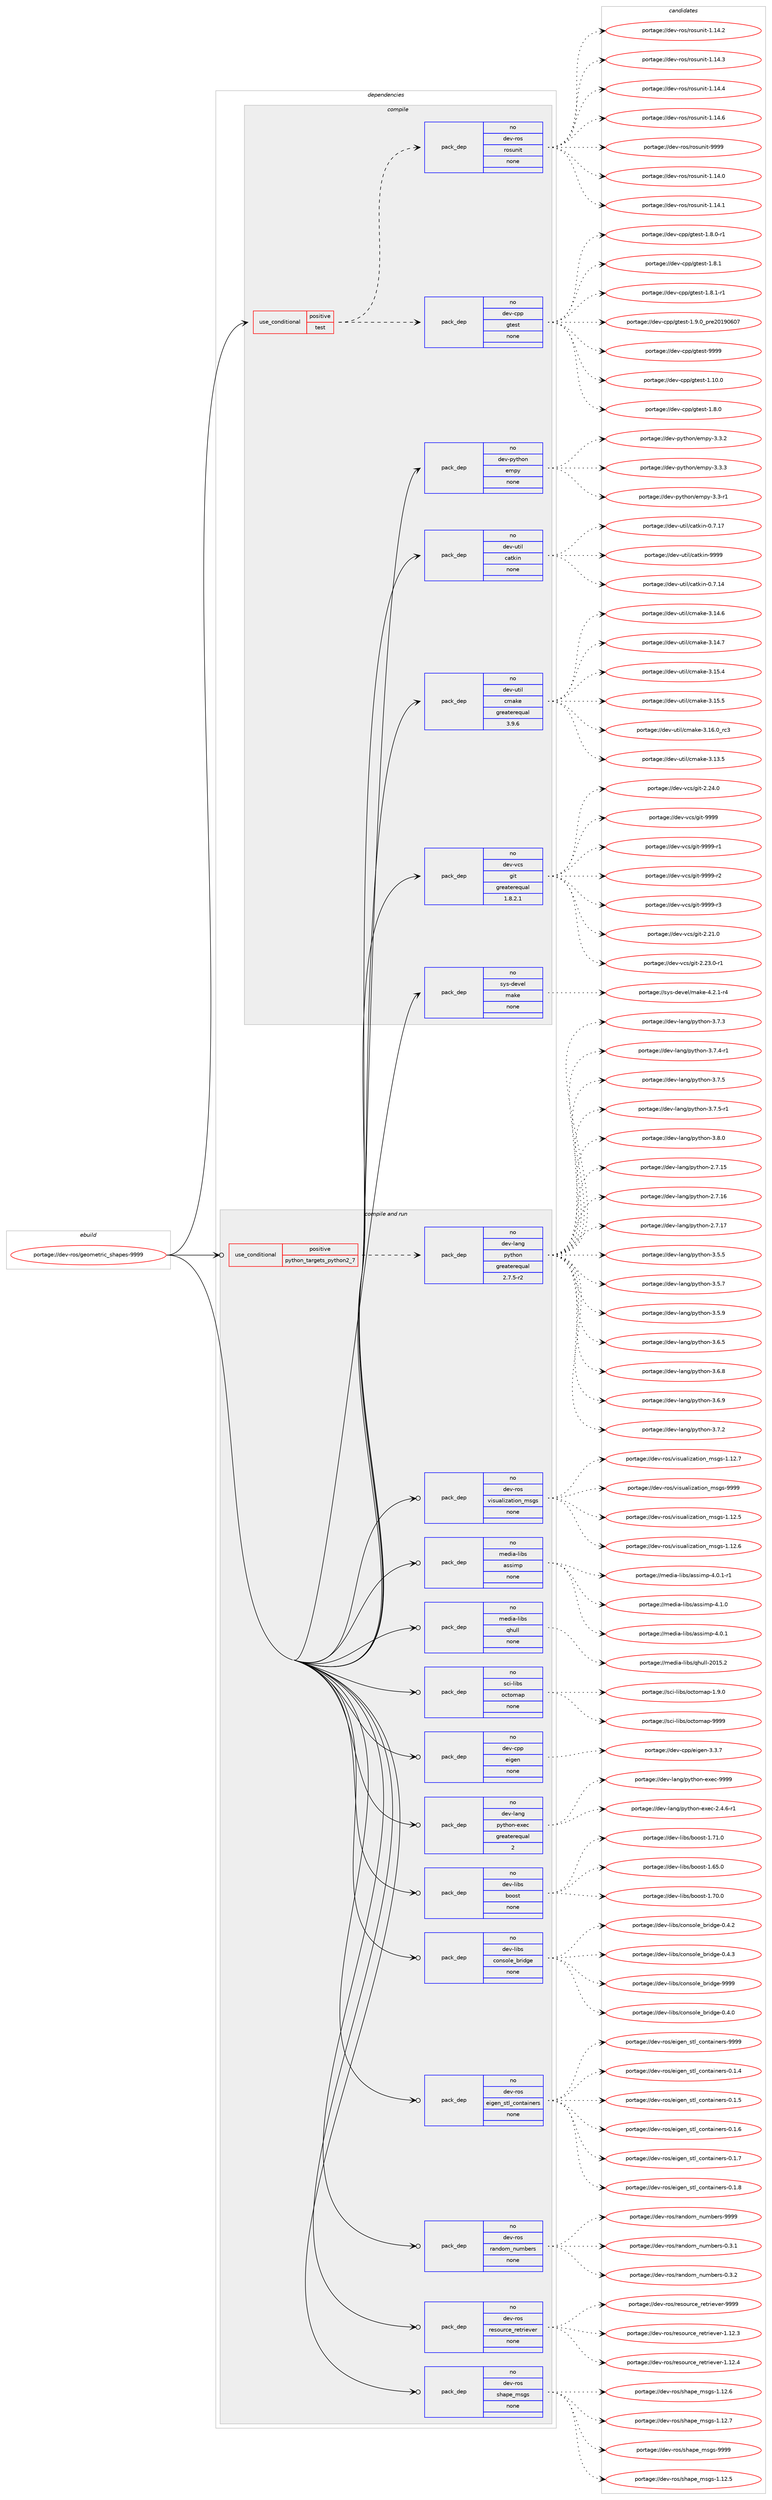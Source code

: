 digraph prolog {

# *************
# Graph options
# *************

newrank=true;
concentrate=true;
compound=true;
graph [rankdir=LR,fontname=Helvetica,fontsize=10,ranksep=1.5];#, ranksep=2.5, nodesep=0.2];
edge  [arrowhead=vee];
node  [fontname=Helvetica,fontsize=10];

# **********
# The ebuild
# **********

subgraph cluster_leftcol {
color=gray;
rank=same;
label=<<i>ebuild</i>>;
id [label="portage://dev-ros/geometric_shapes-9999", color=red, width=4, href="../dev-ros/geometric_shapes-9999.svg"];
}

# ****************
# The dependencies
# ****************

subgraph cluster_midcol {
color=gray;
label=<<i>dependencies</i>>;
subgraph cluster_compile {
fillcolor="#eeeeee";
style=filled;
label=<<i>compile</i>>;
subgraph cond42708 {
dependency188180 [label=<<TABLE BORDER="0" CELLBORDER="1" CELLSPACING="0" CELLPADDING="4"><TR><TD ROWSPAN="3" CELLPADDING="10">use_conditional</TD></TR><TR><TD>positive</TD></TR><TR><TD>test</TD></TR></TABLE>>, shape=none, color=red];
subgraph pack142044 {
dependency188181 [label=<<TABLE BORDER="0" CELLBORDER="1" CELLSPACING="0" CELLPADDING="4" WIDTH="220"><TR><TD ROWSPAN="6" CELLPADDING="30">pack_dep</TD></TR><TR><TD WIDTH="110">no</TD></TR><TR><TD>dev-cpp</TD></TR><TR><TD>gtest</TD></TR><TR><TD>none</TD></TR><TR><TD></TD></TR></TABLE>>, shape=none, color=blue];
}
dependency188180:e -> dependency188181:w [weight=20,style="dashed",arrowhead="vee"];
subgraph pack142045 {
dependency188182 [label=<<TABLE BORDER="0" CELLBORDER="1" CELLSPACING="0" CELLPADDING="4" WIDTH="220"><TR><TD ROWSPAN="6" CELLPADDING="30">pack_dep</TD></TR><TR><TD WIDTH="110">no</TD></TR><TR><TD>dev-ros</TD></TR><TR><TD>rosunit</TD></TR><TR><TD>none</TD></TR><TR><TD></TD></TR></TABLE>>, shape=none, color=blue];
}
dependency188180:e -> dependency188182:w [weight=20,style="dashed",arrowhead="vee"];
}
id:e -> dependency188180:w [weight=20,style="solid",arrowhead="vee"];
subgraph pack142046 {
dependency188183 [label=<<TABLE BORDER="0" CELLBORDER="1" CELLSPACING="0" CELLPADDING="4" WIDTH="220"><TR><TD ROWSPAN="6" CELLPADDING="30">pack_dep</TD></TR><TR><TD WIDTH="110">no</TD></TR><TR><TD>dev-python</TD></TR><TR><TD>empy</TD></TR><TR><TD>none</TD></TR><TR><TD></TD></TR></TABLE>>, shape=none, color=blue];
}
id:e -> dependency188183:w [weight=20,style="solid",arrowhead="vee"];
subgraph pack142047 {
dependency188184 [label=<<TABLE BORDER="0" CELLBORDER="1" CELLSPACING="0" CELLPADDING="4" WIDTH="220"><TR><TD ROWSPAN="6" CELLPADDING="30">pack_dep</TD></TR><TR><TD WIDTH="110">no</TD></TR><TR><TD>dev-util</TD></TR><TR><TD>catkin</TD></TR><TR><TD>none</TD></TR><TR><TD></TD></TR></TABLE>>, shape=none, color=blue];
}
id:e -> dependency188184:w [weight=20,style="solid",arrowhead="vee"];
subgraph pack142048 {
dependency188185 [label=<<TABLE BORDER="0" CELLBORDER="1" CELLSPACING="0" CELLPADDING="4" WIDTH="220"><TR><TD ROWSPAN="6" CELLPADDING="30">pack_dep</TD></TR><TR><TD WIDTH="110">no</TD></TR><TR><TD>dev-util</TD></TR><TR><TD>cmake</TD></TR><TR><TD>greaterequal</TD></TR><TR><TD>3.9.6</TD></TR></TABLE>>, shape=none, color=blue];
}
id:e -> dependency188185:w [weight=20,style="solid",arrowhead="vee"];
subgraph pack142049 {
dependency188186 [label=<<TABLE BORDER="0" CELLBORDER="1" CELLSPACING="0" CELLPADDING="4" WIDTH="220"><TR><TD ROWSPAN="6" CELLPADDING="30">pack_dep</TD></TR><TR><TD WIDTH="110">no</TD></TR><TR><TD>dev-vcs</TD></TR><TR><TD>git</TD></TR><TR><TD>greaterequal</TD></TR><TR><TD>1.8.2.1</TD></TR></TABLE>>, shape=none, color=blue];
}
id:e -> dependency188186:w [weight=20,style="solid",arrowhead="vee"];
subgraph pack142050 {
dependency188187 [label=<<TABLE BORDER="0" CELLBORDER="1" CELLSPACING="0" CELLPADDING="4" WIDTH="220"><TR><TD ROWSPAN="6" CELLPADDING="30">pack_dep</TD></TR><TR><TD WIDTH="110">no</TD></TR><TR><TD>sys-devel</TD></TR><TR><TD>make</TD></TR><TR><TD>none</TD></TR><TR><TD></TD></TR></TABLE>>, shape=none, color=blue];
}
id:e -> dependency188187:w [weight=20,style="solid",arrowhead="vee"];
}
subgraph cluster_compileandrun {
fillcolor="#eeeeee";
style=filled;
label=<<i>compile and run</i>>;
subgraph cond42709 {
dependency188188 [label=<<TABLE BORDER="0" CELLBORDER="1" CELLSPACING="0" CELLPADDING="4"><TR><TD ROWSPAN="3" CELLPADDING="10">use_conditional</TD></TR><TR><TD>positive</TD></TR><TR><TD>python_targets_python2_7</TD></TR></TABLE>>, shape=none, color=red];
subgraph pack142051 {
dependency188189 [label=<<TABLE BORDER="0" CELLBORDER="1" CELLSPACING="0" CELLPADDING="4" WIDTH="220"><TR><TD ROWSPAN="6" CELLPADDING="30">pack_dep</TD></TR><TR><TD WIDTH="110">no</TD></TR><TR><TD>dev-lang</TD></TR><TR><TD>python</TD></TR><TR><TD>greaterequal</TD></TR><TR><TD>2.7.5-r2</TD></TR></TABLE>>, shape=none, color=blue];
}
dependency188188:e -> dependency188189:w [weight=20,style="dashed",arrowhead="vee"];
}
id:e -> dependency188188:w [weight=20,style="solid",arrowhead="odotvee"];
subgraph pack142052 {
dependency188190 [label=<<TABLE BORDER="0" CELLBORDER="1" CELLSPACING="0" CELLPADDING="4" WIDTH="220"><TR><TD ROWSPAN="6" CELLPADDING="30">pack_dep</TD></TR><TR><TD WIDTH="110">no</TD></TR><TR><TD>dev-cpp</TD></TR><TR><TD>eigen</TD></TR><TR><TD>none</TD></TR><TR><TD></TD></TR></TABLE>>, shape=none, color=blue];
}
id:e -> dependency188190:w [weight=20,style="solid",arrowhead="odotvee"];
subgraph pack142053 {
dependency188191 [label=<<TABLE BORDER="0" CELLBORDER="1" CELLSPACING="0" CELLPADDING="4" WIDTH="220"><TR><TD ROWSPAN="6" CELLPADDING="30">pack_dep</TD></TR><TR><TD WIDTH="110">no</TD></TR><TR><TD>dev-lang</TD></TR><TR><TD>python-exec</TD></TR><TR><TD>greaterequal</TD></TR><TR><TD>2</TD></TR></TABLE>>, shape=none, color=blue];
}
id:e -> dependency188191:w [weight=20,style="solid",arrowhead="odotvee"];
subgraph pack142054 {
dependency188192 [label=<<TABLE BORDER="0" CELLBORDER="1" CELLSPACING="0" CELLPADDING="4" WIDTH="220"><TR><TD ROWSPAN="6" CELLPADDING="30">pack_dep</TD></TR><TR><TD WIDTH="110">no</TD></TR><TR><TD>dev-libs</TD></TR><TR><TD>boost</TD></TR><TR><TD>none</TD></TR><TR><TD></TD></TR></TABLE>>, shape=none, color=blue];
}
id:e -> dependency188192:w [weight=20,style="solid",arrowhead="odotvee"];
subgraph pack142055 {
dependency188193 [label=<<TABLE BORDER="0" CELLBORDER="1" CELLSPACING="0" CELLPADDING="4" WIDTH="220"><TR><TD ROWSPAN="6" CELLPADDING="30">pack_dep</TD></TR><TR><TD WIDTH="110">no</TD></TR><TR><TD>dev-libs</TD></TR><TR><TD>console_bridge</TD></TR><TR><TD>none</TD></TR><TR><TD></TD></TR></TABLE>>, shape=none, color=blue];
}
id:e -> dependency188193:w [weight=20,style="solid",arrowhead="odotvee"];
subgraph pack142056 {
dependency188194 [label=<<TABLE BORDER="0" CELLBORDER="1" CELLSPACING="0" CELLPADDING="4" WIDTH="220"><TR><TD ROWSPAN="6" CELLPADDING="30">pack_dep</TD></TR><TR><TD WIDTH="110">no</TD></TR><TR><TD>dev-ros</TD></TR><TR><TD>eigen_stl_containers</TD></TR><TR><TD>none</TD></TR><TR><TD></TD></TR></TABLE>>, shape=none, color=blue];
}
id:e -> dependency188194:w [weight=20,style="solid",arrowhead="odotvee"];
subgraph pack142057 {
dependency188195 [label=<<TABLE BORDER="0" CELLBORDER="1" CELLSPACING="0" CELLPADDING="4" WIDTH="220"><TR><TD ROWSPAN="6" CELLPADDING="30">pack_dep</TD></TR><TR><TD WIDTH="110">no</TD></TR><TR><TD>dev-ros</TD></TR><TR><TD>random_numbers</TD></TR><TR><TD>none</TD></TR><TR><TD></TD></TR></TABLE>>, shape=none, color=blue];
}
id:e -> dependency188195:w [weight=20,style="solid",arrowhead="odotvee"];
subgraph pack142058 {
dependency188196 [label=<<TABLE BORDER="0" CELLBORDER="1" CELLSPACING="0" CELLPADDING="4" WIDTH="220"><TR><TD ROWSPAN="6" CELLPADDING="30">pack_dep</TD></TR><TR><TD WIDTH="110">no</TD></TR><TR><TD>dev-ros</TD></TR><TR><TD>resource_retriever</TD></TR><TR><TD>none</TD></TR><TR><TD></TD></TR></TABLE>>, shape=none, color=blue];
}
id:e -> dependency188196:w [weight=20,style="solid",arrowhead="odotvee"];
subgraph pack142059 {
dependency188197 [label=<<TABLE BORDER="0" CELLBORDER="1" CELLSPACING="0" CELLPADDING="4" WIDTH="220"><TR><TD ROWSPAN="6" CELLPADDING="30">pack_dep</TD></TR><TR><TD WIDTH="110">no</TD></TR><TR><TD>dev-ros</TD></TR><TR><TD>shape_msgs</TD></TR><TR><TD>none</TD></TR><TR><TD></TD></TR></TABLE>>, shape=none, color=blue];
}
id:e -> dependency188197:w [weight=20,style="solid",arrowhead="odotvee"];
subgraph pack142060 {
dependency188198 [label=<<TABLE BORDER="0" CELLBORDER="1" CELLSPACING="0" CELLPADDING="4" WIDTH="220"><TR><TD ROWSPAN="6" CELLPADDING="30">pack_dep</TD></TR><TR><TD WIDTH="110">no</TD></TR><TR><TD>dev-ros</TD></TR><TR><TD>visualization_msgs</TD></TR><TR><TD>none</TD></TR><TR><TD></TD></TR></TABLE>>, shape=none, color=blue];
}
id:e -> dependency188198:w [weight=20,style="solid",arrowhead="odotvee"];
subgraph pack142061 {
dependency188199 [label=<<TABLE BORDER="0" CELLBORDER="1" CELLSPACING="0" CELLPADDING="4" WIDTH="220"><TR><TD ROWSPAN="6" CELLPADDING="30">pack_dep</TD></TR><TR><TD WIDTH="110">no</TD></TR><TR><TD>media-libs</TD></TR><TR><TD>assimp</TD></TR><TR><TD>none</TD></TR><TR><TD></TD></TR></TABLE>>, shape=none, color=blue];
}
id:e -> dependency188199:w [weight=20,style="solid",arrowhead="odotvee"];
subgraph pack142062 {
dependency188200 [label=<<TABLE BORDER="0" CELLBORDER="1" CELLSPACING="0" CELLPADDING="4" WIDTH="220"><TR><TD ROWSPAN="6" CELLPADDING="30">pack_dep</TD></TR><TR><TD WIDTH="110">no</TD></TR><TR><TD>media-libs</TD></TR><TR><TD>qhull</TD></TR><TR><TD>none</TD></TR><TR><TD></TD></TR></TABLE>>, shape=none, color=blue];
}
id:e -> dependency188200:w [weight=20,style="solid",arrowhead="odotvee"];
subgraph pack142063 {
dependency188201 [label=<<TABLE BORDER="0" CELLBORDER="1" CELLSPACING="0" CELLPADDING="4" WIDTH="220"><TR><TD ROWSPAN="6" CELLPADDING="30">pack_dep</TD></TR><TR><TD WIDTH="110">no</TD></TR><TR><TD>sci-libs</TD></TR><TR><TD>octomap</TD></TR><TR><TD>none</TD></TR><TR><TD></TD></TR></TABLE>>, shape=none, color=blue];
}
id:e -> dependency188201:w [weight=20,style="solid",arrowhead="odotvee"];
}
subgraph cluster_run {
fillcolor="#eeeeee";
style=filled;
label=<<i>run</i>>;
}
}

# **************
# The candidates
# **************

subgraph cluster_choices {
rank=same;
color=gray;
label=<<i>candidates</i>>;

subgraph choice142044 {
color=black;
nodesep=1;
choiceportage10010111845991121124710311610111511645494649484648 [label="portage://dev-cpp/gtest-1.10.0", color=red, width=4,href="../dev-cpp/gtest-1.10.0.svg"];
choiceportage100101118459911211247103116101115116454946564648 [label="portage://dev-cpp/gtest-1.8.0", color=red, width=4,href="../dev-cpp/gtest-1.8.0.svg"];
choiceportage1001011184599112112471031161011151164549465646484511449 [label="portage://dev-cpp/gtest-1.8.0-r1", color=red, width=4,href="../dev-cpp/gtest-1.8.0-r1.svg"];
choiceportage100101118459911211247103116101115116454946564649 [label="portage://dev-cpp/gtest-1.8.1", color=red, width=4,href="../dev-cpp/gtest-1.8.1.svg"];
choiceportage1001011184599112112471031161011151164549465646494511449 [label="portage://dev-cpp/gtest-1.8.1-r1", color=red, width=4,href="../dev-cpp/gtest-1.8.1-r1.svg"];
choiceportage100101118459911211247103116101115116454946574648951121141015048495748544855 [label="portage://dev-cpp/gtest-1.9.0_pre20190607", color=red, width=4,href="../dev-cpp/gtest-1.9.0_pre20190607.svg"];
choiceportage1001011184599112112471031161011151164557575757 [label="portage://dev-cpp/gtest-9999", color=red, width=4,href="../dev-cpp/gtest-9999.svg"];
dependency188181:e -> choiceportage10010111845991121124710311610111511645494649484648:w [style=dotted,weight="100"];
dependency188181:e -> choiceportage100101118459911211247103116101115116454946564648:w [style=dotted,weight="100"];
dependency188181:e -> choiceportage1001011184599112112471031161011151164549465646484511449:w [style=dotted,weight="100"];
dependency188181:e -> choiceportage100101118459911211247103116101115116454946564649:w [style=dotted,weight="100"];
dependency188181:e -> choiceportage1001011184599112112471031161011151164549465646494511449:w [style=dotted,weight="100"];
dependency188181:e -> choiceportage100101118459911211247103116101115116454946574648951121141015048495748544855:w [style=dotted,weight="100"];
dependency188181:e -> choiceportage1001011184599112112471031161011151164557575757:w [style=dotted,weight="100"];
}
subgraph choice142045 {
color=black;
nodesep=1;
choiceportage100101118451141111154711411111511711010511645494649524648 [label="portage://dev-ros/rosunit-1.14.0", color=red, width=4,href="../dev-ros/rosunit-1.14.0.svg"];
choiceportage100101118451141111154711411111511711010511645494649524649 [label="portage://dev-ros/rosunit-1.14.1", color=red, width=4,href="../dev-ros/rosunit-1.14.1.svg"];
choiceportage100101118451141111154711411111511711010511645494649524650 [label="portage://dev-ros/rosunit-1.14.2", color=red, width=4,href="../dev-ros/rosunit-1.14.2.svg"];
choiceportage100101118451141111154711411111511711010511645494649524651 [label="portage://dev-ros/rosunit-1.14.3", color=red, width=4,href="../dev-ros/rosunit-1.14.3.svg"];
choiceportage100101118451141111154711411111511711010511645494649524652 [label="portage://dev-ros/rosunit-1.14.4", color=red, width=4,href="../dev-ros/rosunit-1.14.4.svg"];
choiceportage100101118451141111154711411111511711010511645494649524654 [label="portage://dev-ros/rosunit-1.14.6", color=red, width=4,href="../dev-ros/rosunit-1.14.6.svg"];
choiceportage10010111845114111115471141111151171101051164557575757 [label="portage://dev-ros/rosunit-9999", color=red, width=4,href="../dev-ros/rosunit-9999.svg"];
dependency188182:e -> choiceportage100101118451141111154711411111511711010511645494649524648:w [style=dotted,weight="100"];
dependency188182:e -> choiceportage100101118451141111154711411111511711010511645494649524649:w [style=dotted,weight="100"];
dependency188182:e -> choiceportage100101118451141111154711411111511711010511645494649524650:w [style=dotted,weight="100"];
dependency188182:e -> choiceportage100101118451141111154711411111511711010511645494649524651:w [style=dotted,weight="100"];
dependency188182:e -> choiceportage100101118451141111154711411111511711010511645494649524652:w [style=dotted,weight="100"];
dependency188182:e -> choiceportage100101118451141111154711411111511711010511645494649524654:w [style=dotted,weight="100"];
dependency188182:e -> choiceportage10010111845114111115471141111151171101051164557575757:w [style=dotted,weight="100"];
}
subgraph choice142046 {
color=black;
nodesep=1;
choiceportage1001011184511212111610411111047101109112121455146514511449 [label="portage://dev-python/empy-3.3-r1", color=red, width=4,href="../dev-python/empy-3.3-r1.svg"];
choiceportage1001011184511212111610411111047101109112121455146514650 [label="portage://dev-python/empy-3.3.2", color=red, width=4,href="../dev-python/empy-3.3.2.svg"];
choiceportage1001011184511212111610411111047101109112121455146514651 [label="portage://dev-python/empy-3.3.3", color=red, width=4,href="../dev-python/empy-3.3.3.svg"];
dependency188183:e -> choiceportage1001011184511212111610411111047101109112121455146514511449:w [style=dotted,weight="100"];
dependency188183:e -> choiceportage1001011184511212111610411111047101109112121455146514650:w [style=dotted,weight="100"];
dependency188183:e -> choiceportage1001011184511212111610411111047101109112121455146514651:w [style=dotted,weight="100"];
}
subgraph choice142047 {
color=black;
nodesep=1;
choiceportage1001011184511711610510847999711610710511045484655464952 [label="portage://dev-util/catkin-0.7.14", color=red, width=4,href="../dev-util/catkin-0.7.14.svg"];
choiceportage1001011184511711610510847999711610710511045484655464955 [label="portage://dev-util/catkin-0.7.17", color=red, width=4,href="../dev-util/catkin-0.7.17.svg"];
choiceportage100101118451171161051084799971161071051104557575757 [label="portage://dev-util/catkin-9999", color=red, width=4,href="../dev-util/catkin-9999.svg"];
dependency188184:e -> choiceportage1001011184511711610510847999711610710511045484655464952:w [style=dotted,weight="100"];
dependency188184:e -> choiceportage1001011184511711610510847999711610710511045484655464955:w [style=dotted,weight="100"];
dependency188184:e -> choiceportage100101118451171161051084799971161071051104557575757:w [style=dotted,weight="100"];
}
subgraph choice142048 {
color=black;
nodesep=1;
choiceportage1001011184511711610510847991099710710145514649514653 [label="portage://dev-util/cmake-3.13.5", color=red, width=4,href="../dev-util/cmake-3.13.5.svg"];
choiceportage1001011184511711610510847991099710710145514649524654 [label="portage://dev-util/cmake-3.14.6", color=red, width=4,href="../dev-util/cmake-3.14.6.svg"];
choiceportage1001011184511711610510847991099710710145514649524655 [label="portage://dev-util/cmake-3.14.7", color=red, width=4,href="../dev-util/cmake-3.14.7.svg"];
choiceportage1001011184511711610510847991099710710145514649534652 [label="portage://dev-util/cmake-3.15.4", color=red, width=4,href="../dev-util/cmake-3.15.4.svg"];
choiceportage1001011184511711610510847991099710710145514649534653 [label="portage://dev-util/cmake-3.15.5", color=red, width=4,href="../dev-util/cmake-3.15.5.svg"];
choiceportage1001011184511711610510847991099710710145514649544648951149951 [label="portage://dev-util/cmake-3.16.0_rc3", color=red, width=4,href="../dev-util/cmake-3.16.0_rc3.svg"];
dependency188185:e -> choiceportage1001011184511711610510847991099710710145514649514653:w [style=dotted,weight="100"];
dependency188185:e -> choiceportage1001011184511711610510847991099710710145514649524654:w [style=dotted,weight="100"];
dependency188185:e -> choiceportage1001011184511711610510847991099710710145514649524655:w [style=dotted,weight="100"];
dependency188185:e -> choiceportage1001011184511711610510847991099710710145514649534652:w [style=dotted,weight="100"];
dependency188185:e -> choiceportage1001011184511711610510847991099710710145514649534653:w [style=dotted,weight="100"];
dependency188185:e -> choiceportage1001011184511711610510847991099710710145514649544648951149951:w [style=dotted,weight="100"];
}
subgraph choice142049 {
color=black;
nodesep=1;
choiceportage10010111845118991154710310511645504650494648 [label="portage://dev-vcs/git-2.21.0", color=red, width=4,href="../dev-vcs/git-2.21.0.svg"];
choiceportage100101118451189911547103105116455046505146484511449 [label="portage://dev-vcs/git-2.23.0-r1", color=red, width=4,href="../dev-vcs/git-2.23.0-r1.svg"];
choiceportage10010111845118991154710310511645504650524648 [label="portage://dev-vcs/git-2.24.0", color=red, width=4,href="../dev-vcs/git-2.24.0.svg"];
choiceportage1001011184511899115471031051164557575757 [label="portage://dev-vcs/git-9999", color=red, width=4,href="../dev-vcs/git-9999.svg"];
choiceportage10010111845118991154710310511645575757574511449 [label="portage://dev-vcs/git-9999-r1", color=red, width=4,href="../dev-vcs/git-9999-r1.svg"];
choiceportage10010111845118991154710310511645575757574511450 [label="portage://dev-vcs/git-9999-r2", color=red, width=4,href="../dev-vcs/git-9999-r2.svg"];
choiceportage10010111845118991154710310511645575757574511451 [label="portage://dev-vcs/git-9999-r3", color=red, width=4,href="../dev-vcs/git-9999-r3.svg"];
dependency188186:e -> choiceportage10010111845118991154710310511645504650494648:w [style=dotted,weight="100"];
dependency188186:e -> choiceportage100101118451189911547103105116455046505146484511449:w [style=dotted,weight="100"];
dependency188186:e -> choiceportage10010111845118991154710310511645504650524648:w [style=dotted,weight="100"];
dependency188186:e -> choiceportage1001011184511899115471031051164557575757:w [style=dotted,weight="100"];
dependency188186:e -> choiceportage10010111845118991154710310511645575757574511449:w [style=dotted,weight="100"];
dependency188186:e -> choiceportage10010111845118991154710310511645575757574511450:w [style=dotted,weight="100"];
dependency188186:e -> choiceportage10010111845118991154710310511645575757574511451:w [style=dotted,weight="100"];
}
subgraph choice142050 {
color=black;
nodesep=1;
choiceportage1151211154510010111810110847109971071014552465046494511452 [label="portage://sys-devel/make-4.2.1-r4", color=red, width=4,href="../sys-devel/make-4.2.1-r4.svg"];
dependency188187:e -> choiceportage1151211154510010111810110847109971071014552465046494511452:w [style=dotted,weight="100"];
}
subgraph choice142051 {
color=black;
nodesep=1;
choiceportage10010111845108971101034711212111610411111045504655464953 [label="portage://dev-lang/python-2.7.15", color=red, width=4,href="../dev-lang/python-2.7.15.svg"];
choiceportage10010111845108971101034711212111610411111045504655464954 [label="portage://dev-lang/python-2.7.16", color=red, width=4,href="../dev-lang/python-2.7.16.svg"];
choiceportage10010111845108971101034711212111610411111045504655464955 [label="portage://dev-lang/python-2.7.17", color=red, width=4,href="../dev-lang/python-2.7.17.svg"];
choiceportage100101118451089711010347112121116104111110455146534653 [label="portage://dev-lang/python-3.5.5", color=red, width=4,href="../dev-lang/python-3.5.5.svg"];
choiceportage100101118451089711010347112121116104111110455146534655 [label="portage://dev-lang/python-3.5.7", color=red, width=4,href="../dev-lang/python-3.5.7.svg"];
choiceportage100101118451089711010347112121116104111110455146534657 [label="portage://dev-lang/python-3.5.9", color=red, width=4,href="../dev-lang/python-3.5.9.svg"];
choiceportage100101118451089711010347112121116104111110455146544653 [label="portage://dev-lang/python-3.6.5", color=red, width=4,href="../dev-lang/python-3.6.5.svg"];
choiceportage100101118451089711010347112121116104111110455146544656 [label="portage://dev-lang/python-3.6.8", color=red, width=4,href="../dev-lang/python-3.6.8.svg"];
choiceportage100101118451089711010347112121116104111110455146544657 [label="portage://dev-lang/python-3.6.9", color=red, width=4,href="../dev-lang/python-3.6.9.svg"];
choiceportage100101118451089711010347112121116104111110455146554650 [label="portage://dev-lang/python-3.7.2", color=red, width=4,href="../dev-lang/python-3.7.2.svg"];
choiceportage100101118451089711010347112121116104111110455146554651 [label="portage://dev-lang/python-3.7.3", color=red, width=4,href="../dev-lang/python-3.7.3.svg"];
choiceportage1001011184510897110103471121211161041111104551465546524511449 [label="portage://dev-lang/python-3.7.4-r1", color=red, width=4,href="../dev-lang/python-3.7.4-r1.svg"];
choiceportage100101118451089711010347112121116104111110455146554653 [label="portage://dev-lang/python-3.7.5", color=red, width=4,href="../dev-lang/python-3.7.5.svg"];
choiceportage1001011184510897110103471121211161041111104551465546534511449 [label="portage://dev-lang/python-3.7.5-r1", color=red, width=4,href="../dev-lang/python-3.7.5-r1.svg"];
choiceportage100101118451089711010347112121116104111110455146564648 [label="portage://dev-lang/python-3.8.0", color=red, width=4,href="../dev-lang/python-3.8.0.svg"];
dependency188189:e -> choiceportage10010111845108971101034711212111610411111045504655464953:w [style=dotted,weight="100"];
dependency188189:e -> choiceportage10010111845108971101034711212111610411111045504655464954:w [style=dotted,weight="100"];
dependency188189:e -> choiceportage10010111845108971101034711212111610411111045504655464955:w [style=dotted,weight="100"];
dependency188189:e -> choiceportage100101118451089711010347112121116104111110455146534653:w [style=dotted,weight="100"];
dependency188189:e -> choiceportage100101118451089711010347112121116104111110455146534655:w [style=dotted,weight="100"];
dependency188189:e -> choiceportage100101118451089711010347112121116104111110455146534657:w [style=dotted,weight="100"];
dependency188189:e -> choiceportage100101118451089711010347112121116104111110455146544653:w [style=dotted,weight="100"];
dependency188189:e -> choiceportage100101118451089711010347112121116104111110455146544656:w [style=dotted,weight="100"];
dependency188189:e -> choiceportage100101118451089711010347112121116104111110455146544657:w [style=dotted,weight="100"];
dependency188189:e -> choiceportage100101118451089711010347112121116104111110455146554650:w [style=dotted,weight="100"];
dependency188189:e -> choiceportage100101118451089711010347112121116104111110455146554651:w [style=dotted,weight="100"];
dependency188189:e -> choiceportage1001011184510897110103471121211161041111104551465546524511449:w [style=dotted,weight="100"];
dependency188189:e -> choiceportage100101118451089711010347112121116104111110455146554653:w [style=dotted,weight="100"];
dependency188189:e -> choiceportage1001011184510897110103471121211161041111104551465546534511449:w [style=dotted,weight="100"];
dependency188189:e -> choiceportage100101118451089711010347112121116104111110455146564648:w [style=dotted,weight="100"];
}
subgraph choice142052 {
color=black;
nodesep=1;
choiceportage100101118459911211247101105103101110455146514655 [label="portage://dev-cpp/eigen-3.3.7", color=red, width=4,href="../dev-cpp/eigen-3.3.7.svg"];
dependency188190:e -> choiceportage100101118459911211247101105103101110455146514655:w [style=dotted,weight="100"];
}
subgraph choice142053 {
color=black;
nodesep=1;
choiceportage10010111845108971101034711212111610411111045101120101994550465246544511449 [label="portage://dev-lang/python-exec-2.4.6-r1", color=red, width=4,href="../dev-lang/python-exec-2.4.6-r1.svg"];
choiceportage10010111845108971101034711212111610411111045101120101994557575757 [label="portage://dev-lang/python-exec-9999", color=red, width=4,href="../dev-lang/python-exec-9999.svg"];
dependency188191:e -> choiceportage10010111845108971101034711212111610411111045101120101994550465246544511449:w [style=dotted,weight="100"];
dependency188191:e -> choiceportage10010111845108971101034711212111610411111045101120101994557575757:w [style=dotted,weight="100"];
}
subgraph choice142054 {
color=black;
nodesep=1;
choiceportage1001011184510810598115479811111111511645494654534648 [label="portage://dev-libs/boost-1.65.0", color=red, width=4,href="../dev-libs/boost-1.65.0.svg"];
choiceportage1001011184510810598115479811111111511645494655484648 [label="portage://dev-libs/boost-1.70.0", color=red, width=4,href="../dev-libs/boost-1.70.0.svg"];
choiceportage1001011184510810598115479811111111511645494655494648 [label="portage://dev-libs/boost-1.71.0", color=red, width=4,href="../dev-libs/boost-1.71.0.svg"];
dependency188192:e -> choiceportage1001011184510810598115479811111111511645494654534648:w [style=dotted,weight="100"];
dependency188192:e -> choiceportage1001011184510810598115479811111111511645494655484648:w [style=dotted,weight="100"];
dependency188192:e -> choiceportage1001011184510810598115479811111111511645494655494648:w [style=dotted,weight="100"];
}
subgraph choice142055 {
color=black;
nodesep=1;
choiceportage100101118451081059811547991111101151111081019598114105100103101454846524648 [label="portage://dev-libs/console_bridge-0.4.0", color=red, width=4,href="../dev-libs/console_bridge-0.4.0.svg"];
choiceportage100101118451081059811547991111101151111081019598114105100103101454846524650 [label="portage://dev-libs/console_bridge-0.4.2", color=red, width=4,href="../dev-libs/console_bridge-0.4.2.svg"];
choiceportage100101118451081059811547991111101151111081019598114105100103101454846524651 [label="portage://dev-libs/console_bridge-0.4.3", color=red, width=4,href="../dev-libs/console_bridge-0.4.3.svg"];
choiceportage1001011184510810598115479911111011511110810195981141051001031014557575757 [label="portage://dev-libs/console_bridge-9999", color=red, width=4,href="../dev-libs/console_bridge-9999.svg"];
dependency188193:e -> choiceportage100101118451081059811547991111101151111081019598114105100103101454846524648:w [style=dotted,weight="100"];
dependency188193:e -> choiceportage100101118451081059811547991111101151111081019598114105100103101454846524650:w [style=dotted,weight="100"];
dependency188193:e -> choiceportage100101118451081059811547991111101151111081019598114105100103101454846524651:w [style=dotted,weight="100"];
dependency188193:e -> choiceportage1001011184510810598115479911111011511110810195981141051001031014557575757:w [style=dotted,weight="100"];
}
subgraph choice142056 {
color=black;
nodesep=1;
choiceportage100101118451141111154710110510310111095115116108959911111011697105110101114115454846494652 [label="portage://dev-ros/eigen_stl_containers-0.1.4", color=red, width=4,href="../dev-ros/eigen_stl_containers-0.1.4.svg"];
choiceportage100101118451141111154710110510310111095115116108959911111011697105110101114115454846494653 [label="portage://dev-ros/eigen_stl_containers-0.1.5", color=red, width=4,href="../dev-ros/eigen_stl_containers-0.1.5.svg"];
choiceportage100101118451141111154710110510310111095115116108959911111011697105110101114115454846494654 [label="portage://dev-ros/eigen_stl_containers-0.1.6", color=red, width=4,href="../dev-ros/eigen_stl_containers-0.1.6.svg"];
choiceportage100101118451141111154710110510310111095115116108959911111011697105110101114115454846494655 [label="portage://dev-ros/eigen_stl_containers-0.1.7", color=red, width=4,href="../dev-ros/eigen_stl_containers-0.1.7.svg"];
choiceportage100101118451141111154710110510310111095115116108959911111011697105110101114115454846494656 [label="portage://dev-ros/eigen_stl_containers-0.1.8", color=red, width=4,href="../dev-ros/eigen_stl_containers-0.1.8.svg"];
choiceportage1001011184511411111547101105103101110951151161089599111110116971051101011141154557575757 [label="portage://dev-ros/eigen_stl_containers-9999", color=red, width=4,href="../dev-ros/eigen_stl_containers-9999.svg"];
dependency188194:e -> choiceportage100101118451141111154710110510310111095115116108959911111011697105110101114115454846494652:w [style=dotted,weight="100"];
dependency188194:e -> choiceportage100101118451141111154710110510310111095115116108959911111011697105110101114115454846494653:w [style=dotted,weight="100"];
dependency188194:e -> choiceportage100101118451141111154710110510310111095115116108959911111011697105110101114115454846494654:w [style=dotted,weight="100"];
dependency188194:e -> choiceportage100101118451141111154710110510310111095115116108959911111011697105110101114115454846494655:w [style=dotted,weight="100"];
dependency188194:e -> choiceportage100101118451141111154710110510310111095115116108959911111011697105110101114115454846494656:w [style=dotted,weight="100"];
dependency188194:e -> choiceportage1001011184511411111547101105103101110951151161089599111110116971051101011141154557575757:w [style=dotted,weight="100"];
}
subgraph choice142057 {
color=black;
nodesep=1;
choiceportage1001011184511411111547114971101001111099511011710998101114115454846514649 [label="portage://dev-ros/random_numbers-0.3.1", color=red, width=4,href="../dev-ros/random_numbers-0.3.1.svg"];
choiceportage1001011184511411111547114971101001111099511011710998101114115454846514650 [label="portage://dev-ros/random_numbers-0.3.2", color=red, width=4,href="../dev-ros/random_numbers-0.3.2.svg"];
choiceportage10010111845114111115471149711010011110995110117109981011141154557575757 [label="portage://dev-ros/random_numbers-9999", color=red, width=4,href="../dev-ros/random_numbers-9999.svg"];
dependency188195:e -> choiceportage1001011184511411111547114971101001111099511011710998101114115454846514649:w [style=dotted,weight="100"];
dependency188195:e -> choiceportage1001011184511411111547114971101001111099511011710998101114115454846514650:w [style=dotted,weight="100"];
dependency188195:e -> choiceportage10010111845114111115471149711010011110995110117109981011141154557575757:w [style=dotted,weight="100"];
}
subgraph choice142058 {
color=black;
nodesep=1;
choiceportage1001011184511411111547114101115111117114991019511410111611410510111810111445494649504651 [label="portage://dev-ros/resource_retriever-1.12.3", color=red, width=4,href="../dev-ros/resource_retriever-1.12.3.svg"];
choiceportage1001011184511411111547114101115111117114991019511410111611410510111810111445494649504652 [label="portage://dev-ros/resource_retriever-1.12.4", color=red, width=4,href="../dev-ros/resource_retriever-1.12.4.svg"];
choiceportage100101118451141111154711410111511111711499101951141011161141051011181011144557575757 [label="portage://dev-ros/resource_retriever-9999", color=red, width=4,href="../dev-ros/resource_retriever-9999.svg"];
dependency188196:e -> choiceportage1001011184511411111547114101115111117114991019511410111611410510111810111445494649504651:w [style=dotted,weight="100"];
dependency188196:e -> choiceportage1001011184511411111547114101115111117114991019511410111611410510111810111445494649504652:w [style=dotted,weight="100"];
dependency188196:e -> choiceportage100101118451141111154711410111511111711499101951141011161141051011181011144557575757:w [style=dotted,weight="100"];
}
subgraph choice142059 {
color=black;
nodesep=1;
choiceportage1001011184511411111547115104971121019510911510311545494649504653 [label="portage://dev-ros/shape_msgs-1.12.5", color=red, width=4,href="../dev-ros/shape_msgs-1.12.5.svg"];
choiceportage1001011184511411111547115104971121019510911510311545494649504654 [label="portage://dev-ros/shape_msgs-1.12.6", color=red, width=4,href="../dev-ros/shape_msgs-1.12.6.svg"];
choiceportage1001011184511411111547115104971121019510911510311545494649504655 [label="portage://dev-ros/shape_msgs-1.12.7", color=red, width=4,href="../dev-ros/shape_msgs-1.12.7.svg"];
choiceportage100101118451141111154711510497112101951091151031154557575757 [label="portage://dev-ros/shape_msgs-9999", color=red, width=4,href="../dev-ros/shape_msgs-9999.svg"];
dependency188197:e -> choiceportage1001011184511411111547115104971121019510911510311545494649504653:w [style=dotted,weight="100"];
dependency188197:e -> choiceportage1001011184511411111547115104971121019510911510311545494649504654:w [style=dotted,weight="100"];
dependency188197:e -> choiceportage1001011184511411111547115104971121019510911510311545494649504655:w [style=dotted,weight="100"];
dependency188197:e -> choiceportage100101118451141111154711510497112101951091151031154557575757:w [style=dotted,weight="100"];
}
subgraph choice142060 {
color=black;
nodesep=1;
choiceportage100101118451141111154711810511511797108105122971161051111109510911510311545494649504653 [label="portage://dev-ros/visualization_msgs-1.12.5", color=red, width=4,href="../dev-ros/visualization_msgs-1.12.5.svg"];
choiceportage100101118451141111154711810511511797108105122971161051111109510911510311545494649504654 [label="portage://dev-ros/visualization_msgs-1.12.6", color=red, width=4,href="../dev-ros/visualization_msgs-1.12.6.svg"];
choiceportage100101118451141111154711810511511797108105122971161051111109510911510311545494649504655 [label="portage://dev-ros/visualization_msgs-1.12.7", color=red, width=4,href="../dev-ros/visualization_msgs-1.12.7.svg"];
choiceportage10010111845114111115471181051151179710810512297116105111110951091151031154557575757 [label="portage://dev-ros/visualization_msgs-9999", color=red, width=4,href="../dev-ros/visualization_msgs-9999.svg"];
dependency188198:e -> choiceportage100101118451141111154711810511511797108105122971161051111109510911510311545494649504653:w [style=dotted,weight="100"];
dependency188198:e -> choiceportage100101118451141111154711810511511797108105122971161051111109510911510311545494649504654:w [style=dotted,weight="100"];
dependency188198:e -> choiceportage100101118451141111154711810511511797108105122971161051111109510911510311545494649504655:w [style=dotted,weight="100"];
dependency188198:e -> choiceportage10010111845114111115471181051151179710810512297116105111110951091151031154557575757:w [style=dotted,weight="100"];
}
subgraph choice142061 {
color=black;
nodesep=1;
choiceportage1091011001059745108105981154797115115105109112455246484649 [label="portage://media-libs/assimp-4.0.1", color=red, width=4,href="../media-libs/assimp-4.0.1.svg"];
choiceportage10910110010597451081059811547971151151051091124552464846494511449 [label="portage://media-libs/assimp-4.0.1-r1", color=red, width=4,href="../media-libs/assimp-4.0.1-r1.svg"];
choiceportage1091011001059745108105981154797115115105109112455246494648 [label="portage://media-libs/assimp-4.1.0", color=red, width=4,href="../media-libs/assimp-4.1.0.svg"];
dependency188199:e -> choiceportage1091011001059745108105981154797115115105109112455246484649:w [style=dotted,weight="100"];
dependency188199:e -> choiceportage10910110010597451081059811547971151151051091124552464846494511449:w [style=dotted,weight="100"];
dependency188199:e -> choiceportage1091011001059745108105981154797115115105109112455246494648:w [style=dotted,weight="100"];
}
subgraph choice142062 {
color=black;
nodesep=1;
choiceportage1091011001059745108105981154711310411710810845504849534650 [label="portage://media-libs/qhull-2015.2", color=red, width=4,href="../media-libs/qhull-2015.2.svg"];
dependency188200:e -> choiceportage1091011001059745108105981154711310411710810845504849534650:w [style=dotted,weight="100"];
}
subgraph choice142063 {
color=black;
nodesep=1;
choiceportage115991054510810598115471119911611110997112454946574648 [label="portage://sci-libs/octomap-1.9.0", color=red, width=4,href="../sci-libs/octomap-1.9.0.svg"];
choiceportage1159910545108105981154711199116111109971124557575757 [label="portage://sci-libs/octomap-9999", color=red, width=4,href="../sci-libs/octomap-9999.svg"];
dependency188201:e -> choiceportage115991054510810598115471119911611110997112454946574648:w [style=dotted,weight="100"];
dependency188201:e -> choiceportage1159910545108105981154711199116111109971124557575757:w [style=dotted,weight="100"];
}
}

}
